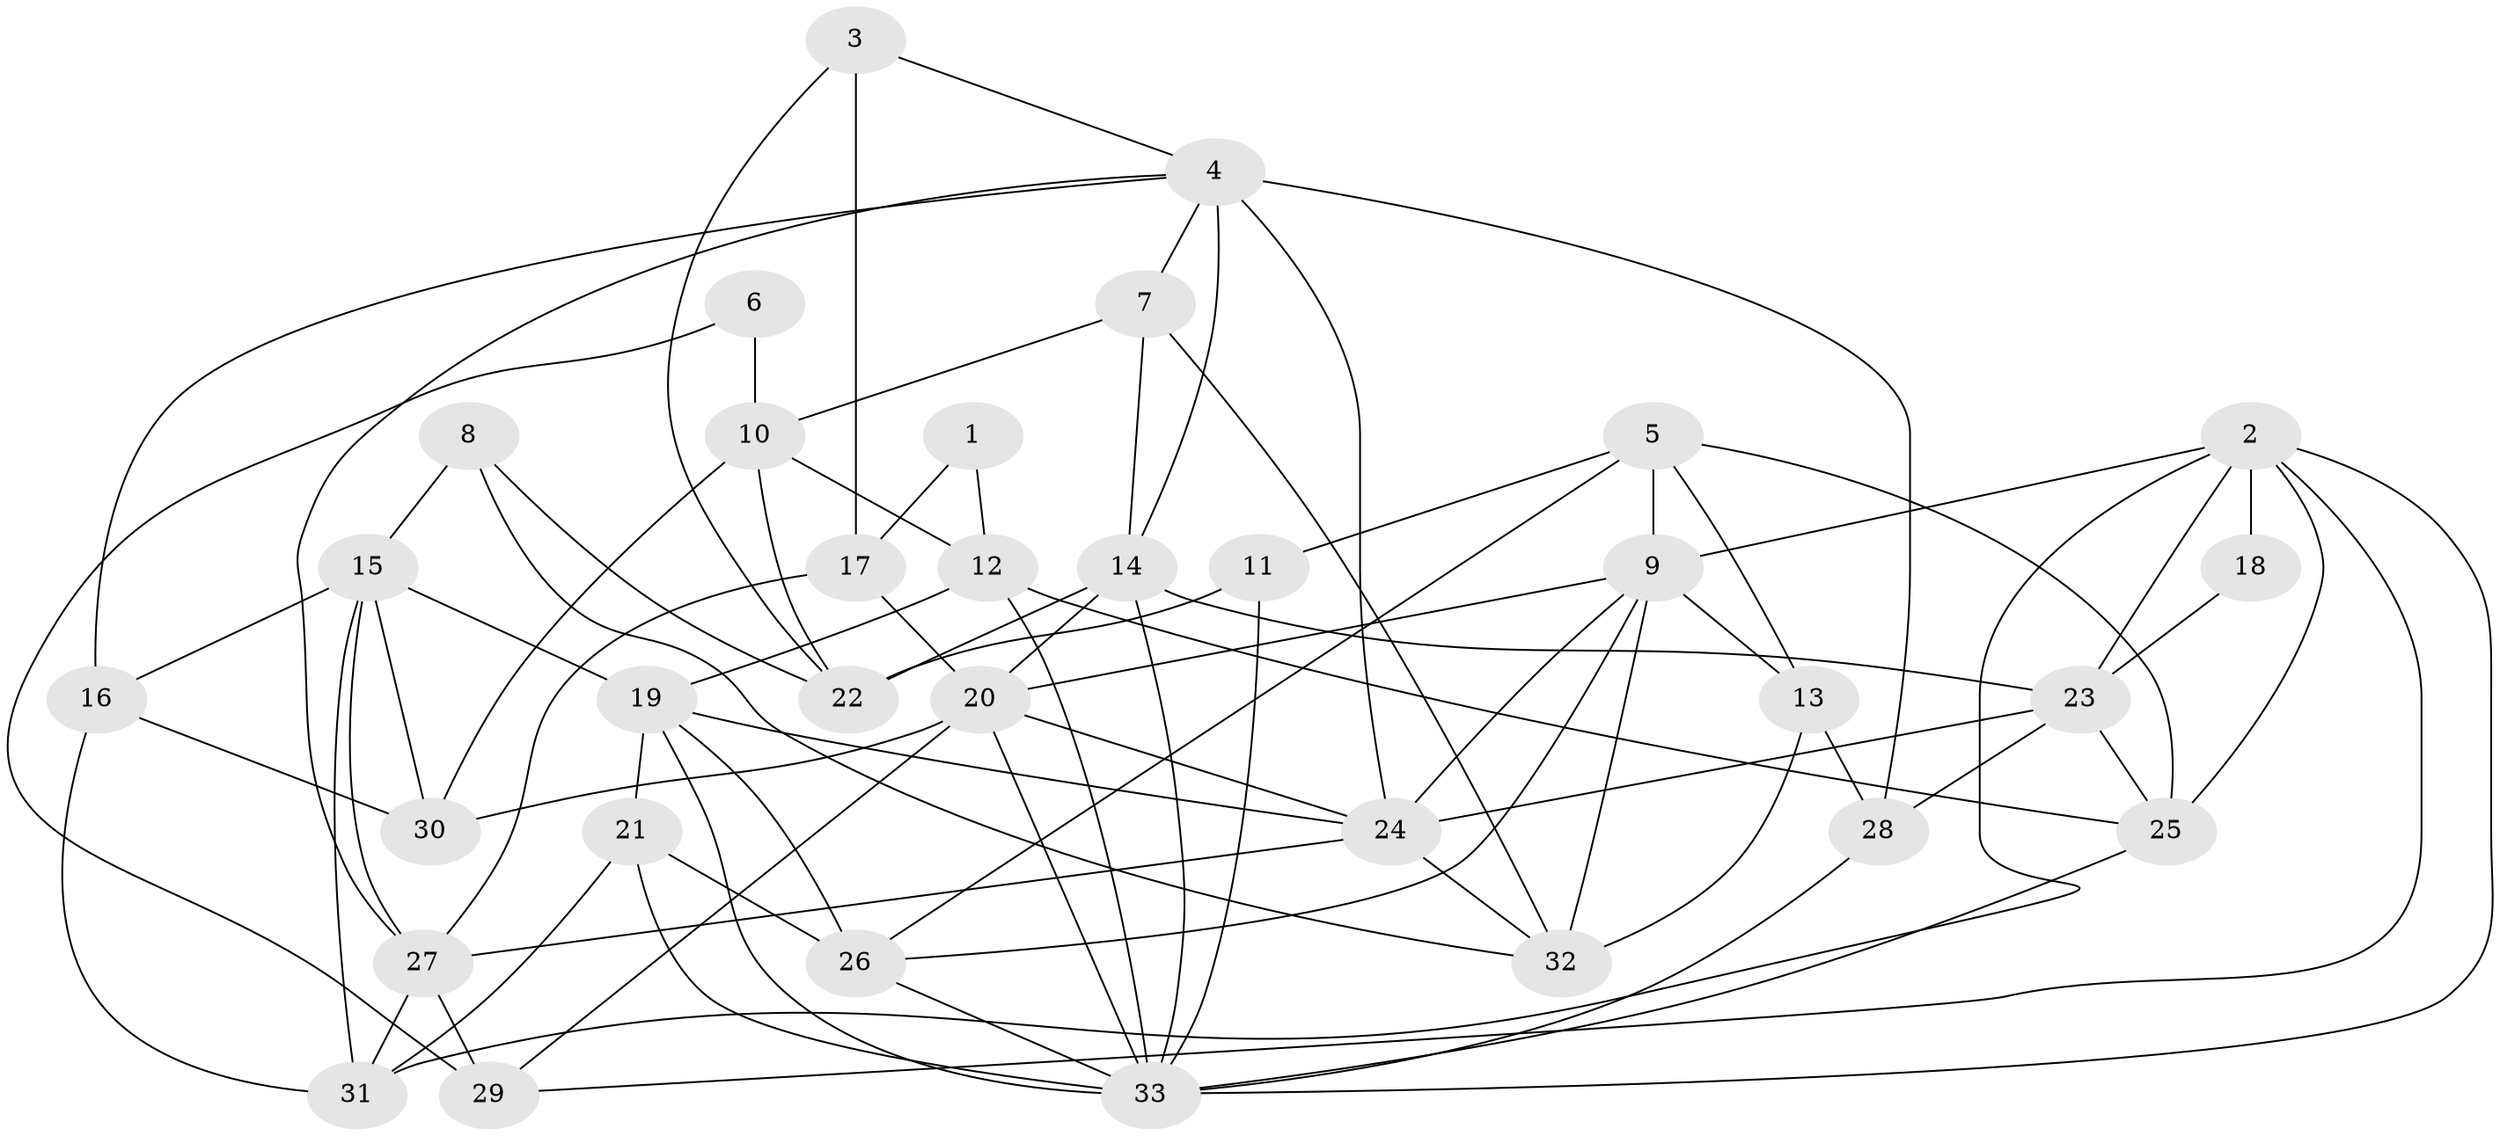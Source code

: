 // original degree distribution, {3: 0.22727272727272727, 4: 0.2878787878787879, 5: 0.3181818181818182, 2: 0.12121212121212122, 9: 0.015151515151515152, 6: 0.015151515151515152, 7: 0.015151515151515152}
// Generated by graph-tools (version 1.1) at 2025/02/03/09/25 03:02:03]
// undirected, 33 vertices, 81 edges
graph export_dot {
graph [start="1"]
  node [color=gray90,style=filled];
  1;
  2;
  3;
  4;
  5;
  6;
  7;
  8;
  9;
  10;
  11;
  12;
  13;
  14;
  15;
  16;
  17;
  18;
  19;
  20;
  21;
  22;
  23;
  24;
  25;
  26;
  27;
  28;
  29;
  30;
  31;
  32;
  33;
  1 -- 12 [weight=1.0];
  1 -- 17 [weight=1.0];
  2 -- 9 [weight=1.0];
  2 -- 18 [weight=1.0];
  2 -- 23 [weight=1.0];
  2 -- 25 [weight=1.0];
  2 -- 29 [weight=1.0];
  2 -- 31 [weight=1.0];
  2 -- 33 [weight=1.0];
  3 -- 4 [weight=1.0];
  3 -- 17 [weight=2.0];
  3 -- 22 [weight=2.0];
  4 -- 7 [weight=1.0];
  4 -- 14 [weight=2.0];
  4 -- 16 [weight=2.0];
  4 -- 24 [weight=2.0];
  4 -- 27 [weight=1.0];
  4 -- 28 [weight=1.0];
  5 -- 9 [weight=1.0];
  5 -- 11 [weight=2.0];
  5 -- 13 [weight=1.0];
  5 -- 25 [weight=2.0];
  5 -- 26 [weight=1.0];
  6 -- 10 [weight=1.0];
  6 -- 29 [weight=1.0];
  7 -- 10 [weight=1.0];
  7 -- 14 [weight=1.0];
  7 -- 32 [weight=1.0];
  8 -- 15 [weight=1.0];
  8 -- 22 [weight=1.0];
  8 -- 32 [weight=1.0];
  9 -- 13 [weight=2.0];
  9 -- 20 [weight=2.0];
  9 -- 24 [weight=1.0];
  9 -- 26 [weight=1.0];
  9 -- 32 [weight=1.0];
  10 -- 12 [weight=1.0];
  10 -- 22 [weight=1.0];
  10 -- 30 [weight=2.0];
  11 -- 22 [weight=1.0];
  11 -- 33 [weight=1.0];
  12 -- 19 [weight=1.0];
  12 -- 25 [weight=1.0];
  12 -- 33 [weight=1.0];
  13 -- 28 [weight=1.0];
  13 -- 32 [weight=1.0];
  14 -- 20 [weight=1.0];
  14 -- 22 [weight=1.0];
  14 -- 23 [weight=1.0];
  14 -- 33 [weight=1.0];
  15 -- 16 [weight=2.0];
  15 -- 19 [weight=2.0];
  15 -- 27 [weight=1.0];
  15 -- 30 [weight=1.0];
  15 -- 31 [weight=1.0];
  16 -- 30 [weight=1.0];
  16 -- 31 [weight=1.0];
  17 -- 20 [weight=1.0];
  17 -- 27 [weight=1.0];
  18 -- 23 [weight=1.0];
  19 -- 21 [weight=1.0];
  19 -- 24 [weight=1.0];
  19 -- 26 [weight=1.0];
  19 -- 33 [weight=2.0];
  20 -- 24 [weight=1.0];
  20 -- 29 [weight=1.0];
  20 -- 30 [weight=1.0];
  20 -- 33 [weight=1.0];
  21 -- 26 [weight=1.0];
  21 -- 31 [weight=1.0];
  21 -- 33 [weight=1.0];
  23 -- 24 [weight=1.0];
  23 -- 25 [weight=1.0];
  23 -- 28 [weight=1.0];
  24 -- 27 [weight=1.0];
  24 -- 32 [weight=1.0];
  25 -- 33 [weight=1.0];
  26 -- 33 [weight=1.0];
  27 -- 29 [weight=2.0];
  27 -- 31 [weight=1.0];
  28 -- 33 [weight=1.0];
}
